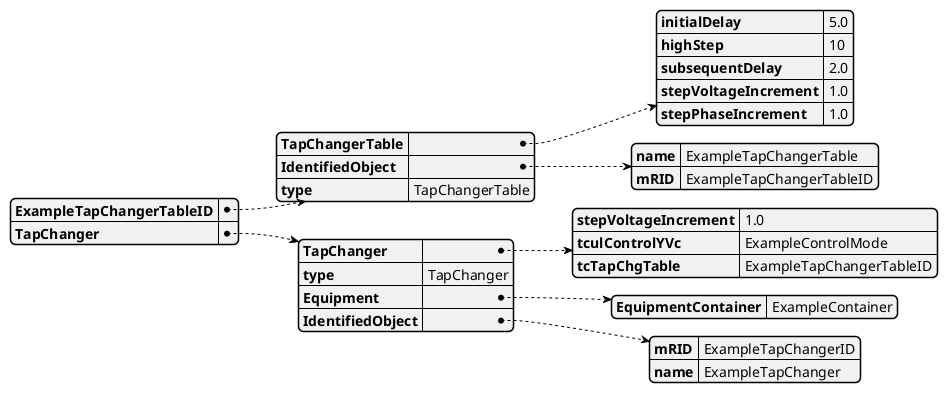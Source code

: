 @startjson
{
  "ExampleTapChangerTableID": {
    "TapChangerTable": {
      "initialDelay": 
        "5.0"
      ,
      "highStep": 
        "10"
      ,
      "subsequentDelay": 
        "2.0"
      ,
      "stepVoltageIncrement": 
        "1.0"
      ,
      "stepPhaseIncrement": 
        "1.0"
      
    },
    "IdentifiedObject": {
      "name": 
        "ExampleTapChangerTable"
      ,
      "mRID": 
        "ExampleTapChangerTableID"
      
    },
    "type": 
      "TapChangerTable"
    
  },
  "TapChanger": {
    "TapChanger": {
      "stepVoltageIncrement": 
        "1.0"
      ,
      "tculControlYVc": 
        "ExampleControlMode"
      ,
      "tcTapChgTable": 
        "ExampleTapChangerTableID"
      
    },
    "type": 
      "TapChanger"
    ,
    "Equipment": {
      "EquipmentContainer": 
        "ExampleContainer"
      
    },
    "IdentifiedObject": {
      "mRID": 
        "ExampleTapChangerID"
      ,
      "name": 
        "ExampleTapChanger"
      
    }
  }
}
@endjson